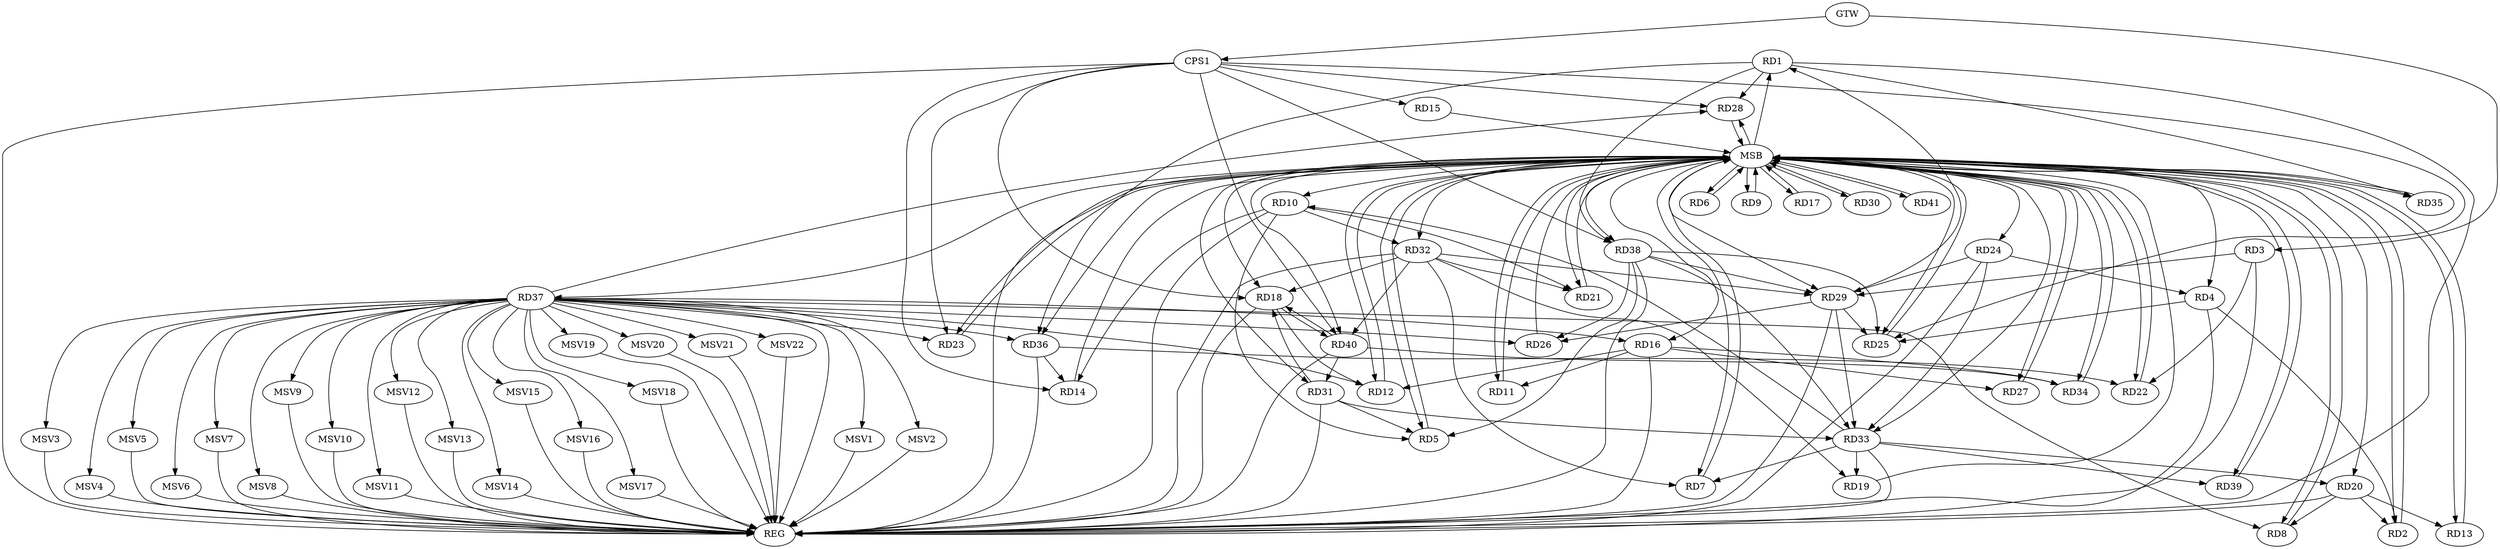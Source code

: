 strict digraph G {
  RD1 [ label="RD1" ];
  RD2 [ label="RD2" ];
  RD3 [ label="RD3" ];
  RD4 [ label="RD4" ];
  RD5 [ label="RD5" ];
  RD6 [ label="RD6" ];
  RD7 [ label="RD7" ];
  RD8 [ label="RD8" ];
  RD9 [ label="RD9" ];
  RD10 [ label="RD10" ];
  RD11 [ label="RD11" ];
  RD12 [ label="RD12" ];
  RD13 [ label="RD13" ];
  RD14 [ label="RD14" ];
  RD15 [ label="RD15" ];
  RD16 [ label="RD16" ];
  RD17 [ label="RD17" ];
  RD18 [ label="RD18" ];
  RD19 [ label="RD19" ];
  RD20 [ label="RD20" ];
  RD21 [ label="RD21" ];
  RD22 [ label="RD22" ];
  RD23 [ label="RD23" ];
  RD24 [ label="RD24" ];
  RD25 [ label="RD25" ];
  RD26 [ label="RD26" ];
  RD27 [ label="RD27" ];
  RD28 [ label="RD28" ];
  RD29 [ label="RD29" ];
  RD30 [ label="RD30" ];
  RD31 [ label="RD31" ];
  RD32 [ label="RD32" ];
  RD33 [ label="RD33" ];
  RD34 [ label="RD34" ];
  RD35 [ label="RD35" ];
  RD36 [ label="RD36" ];
  RD37 [ label="RD37" ];
  RD38 [ label="RD38" ];
  RD39 [ label="RD39" ];
  RD40 [ label="RD40" ];
  RD41 [ label="RD41" ];
  CPS1 [ label="CPS1" ];
  GTW [ label="GTW" ];
  REG [ label="REG" ];
  MSB [ label="MSB" ];
  MSV1 [ label="MSV1" ];
  MSV2 [ label="MSV2" ];
  MSV3 [ label="MSV3" ];
  MSV4 [ label="MSV4" ];
  MSV5 [ label="MSV5" ];
  MSV6 [ label="MSV6" ];
  MSV7 [ label="MSV7" ];
  MSV8 [ label="MSV8" ];
  MSV9 [ label="MSV9" ];
  MSV10 [ label="MSV10" ];
  MSV11 [ label="MSV11" ];
  MSV12 [ label="MSV12" ];
  MSV13 [ label="MSV13" ];
  MSV14 [ label="MSV14" ];
  MSV15 [ label="MSV15" ];
  MSV16 [ label="MSV16" ];
  MSV17 [ label="MSV17" ];
  MSV18 [ label="MSV18" ];
  MSV19 [ label="MSV19" ];
  MSV20 [ label="MSV20" ];
  MSV21 [ label="MSV21" ];
  MSV22 [ label="MSV22" ];
  RD1 -> RD28;
  RD29 -> RD1;
  RD1 -> RD35;
  RD1 -> RD36;
  RD1 -> RD38;
  RD4 -> RD2;
  RD20 -> RD2;
  RD3 -> RD22;
  RD3 -> RD29;
  RD24 -> RD4;
  RD4 -> RD25;
  RD10 -> RD5;
  RD31 -> RD5;
  RD38 -> RD5;
  RD32 -> RD7;
  RD33 -> RD7;
  RD20 -> RD8;
  RD37 -> RD8;
  RD10 -> RD14;
  RD10 -> RD21;
  RD10 -> RD32;
  RD33 -> RD10;
  RD16 -> RD11;
  RD16 -> RD12;
  RD18 -> RD12;
  RD37 -> RD12;
  RD20 -> RD13;
  RD36 -> RD14;
  RD16 -> RD27;
  RD16 -> RD34;
  RD37 -> RD16;
  RD31 -> RD18;
  RD32 -> RD18;
  RD18 -> RD40;
  RD40 -> RD18;
  RD32 -> RD19;
  RD33 -> RD19;
  RD33 -> RD20;
  RD32 -> RD21;
  RD36 -> RD22;
  RD37 -> RD23;
  RD24 -> RD29;
  RD24 -> RD33;
  RD29 -> RD25;
  RD38 -> RD25;
  RD29 -> RD26;
  RD37 -> RD26;
  RD38 -> RD26;
  RD37 -> RD28;
  RD32 -> RD29;
  RD29 -> RD33;
  RD38 -> RD29;
  RD31 -> RD33;
  RD40 -> RD31;
  RD32 -> RD40;
  RD38 -> RD33;
  RD33 -> RD39;
  RD40 -> RD34;
  RD37 -> RD36;
  CPS1 -> RD18;
  CPS1 -> RD15;
  CPS1 -> RD40;
  CPS1 -> RD23;
  CPS1 -> RD14;
  CPS1 -> RD38;
  CPS1 -> RD25;
  CPS1 -> RD28;
  GTW -> RD3;
  GTW -> CPS1;
  RD1 -> REG;
  RD3 -> REG;
  RD4 -> REG;
  RD10 -> REG;
  RD16 -> REG;
  RD18 -> REG;
  RD20 -> REG;
  RD24 -> REG;
  RD29 -> REG;
  RD31 -> REG;
  RD32 -> REG;
  RD33 -> REG;
  RD36 -> REG;
  RD37 -> REG;
  RD38 -> REG;
  RD40 -> REG;
  CPS1 -> REG;
  RD2 -> MSB;
  MSB -> RD5;
  MSB -> RD27;
  MSB -> REG;
  RD5 -> MSB;
  MSB -> RD30;
  MSB -> RD33;
  RD6 -> MSB;
  MSB -> RD12;
  MSB -> RD18;
  MSB -> RD37;
  RD7 -> MSB;
  MSB -> RD31;
  MSB -> RD35;
  MSB -> RD41;
  RD8 -> MSB;
  MSB -> RD2;
  MSB -> RD4;
  MSB -> RD11;
  RD9 -> MSB;
  MSB -> RD25;
  RD11 -> MSB;
  MSB -> RD7;
  MSB -> RD32;
  RD12 -> MSB;
  MSB -> RD16;
  MSB -> RD22;
  MSB -> RD28;
  MSB -> RD29;
  RD13 -> MSB;
  RD14 -> MSB;
  MSB -> RD13;
  RD15 -> MSB;
  MSB -> RD36;
  MSB -> RD38;
  MSB -> RD39;
  RD17 -> MSB;
  MSB -> RD21;
  RD19 -> MSB;
  MSB -> RD1;
  MSB -> RD40;
  RD21 -> MSB;
  MSB -> RD34;
  RD22 -> MSB;
  MSB -> RD9;
  MSB -> RD20;
  RD23 -> MSB;
  RD25 -> MSB;
  MSB -> RD8;
  RD26 -> MSB;
  MSB -> RD24;
  RD27 -> MSB;
  MSB -> RD17;
  RD28 -> MSB;
  MSB -> RD10;
  RD30 -> MSB;
  MSB -> RD6;
  MSB -> RD23;
  RD34 -> MSB;
  RD35 -> MSB;
  RD39 -> MSB;
  RD41 -> MSB;
  RD37 -> MSV1;
  RD37 -> MSV2;
  MSV1 -> REG;
  MSV2 -> REG;
  RD37 -> MSV3;
  RD37 -> MSV4;
  MSV3 -> REG;
  MSV4 -> REG;
  RD37 -> MSV5;
  RD37 -> MSV6;
  RD37 -> MSV7;
  MSV5 -> REG;
  MSV6 -> REG;
  MSV7 -> REG;
  RD37 -> MSV8;
  MSV8 -> REG;
  RD37 -> MSV9;
  MSV9 -> REG;
  RD37 -> MSV10;
  MSV10 -> REG;
  RD37 -> MSV11;
  RD37 -> MSV12;
  MSV11 -> REG;
  MSV12 -> REG;
  RD37 -> MSV13;
  MSV13 -> REG;
  RD37 -> MSV14;
  RD37 -> MSV15;
  MSV14 -> REG;
  MSV15 -> REG;
  RD37 -> MSV16;
  MSV16 -> REG;
  RD37 -> MSV17;
  MSV17 -> REG;
  RD37 -> MSV18;
  RD37 -> MSV19;
  MSV18 -> REG;
  MSV19 -> REG;
  RD37 -> MSV20;
  RD37 -> MSV21;
  RD37 -> MSV22;
  MSV20 -> REG;
  MSV21 -> REG;
  MSV22 -> REG;
}
